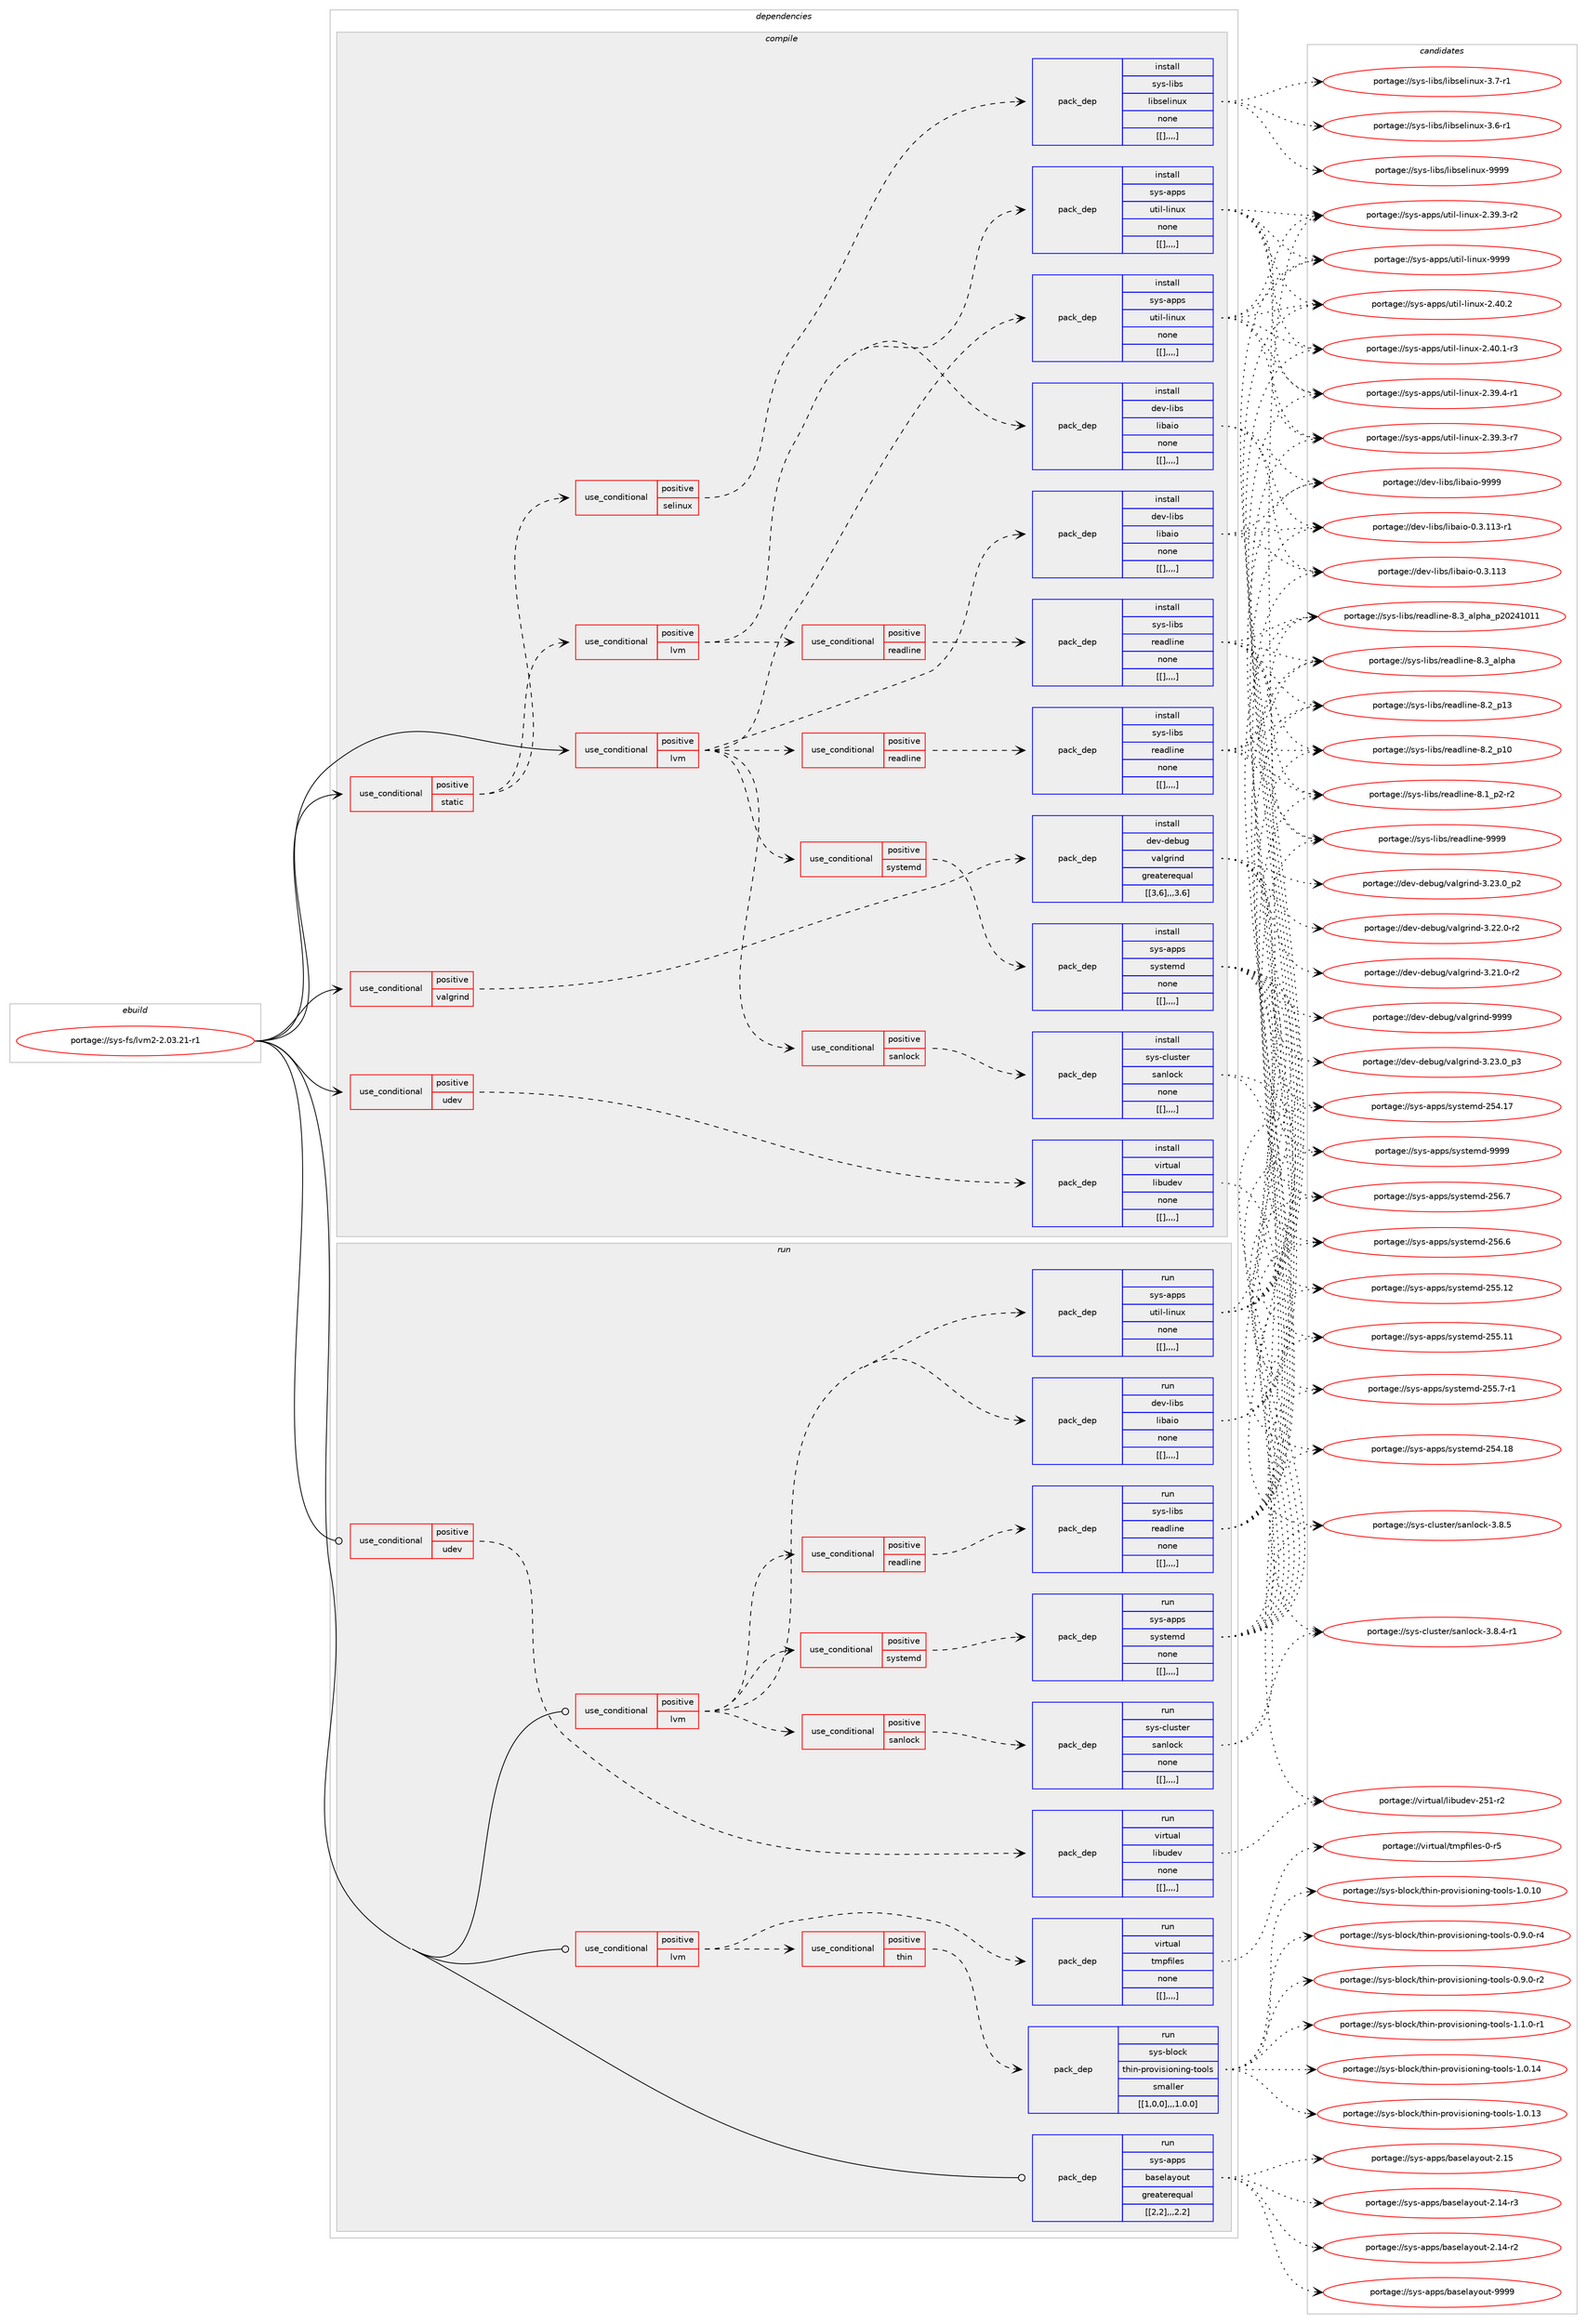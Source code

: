 digraph prolog {

# *************
# Graph options
# *************

newrank=true;
concentrate=true;
compound=true;
graph [rankdir=LR,fontname=Helvetica,fontsize=10,ranksep=1.5];#, ranksep=2.5, nodesep=0.2];
edge  [arrowhead=vee];
node  [fontname=Helvetica,fontsize=10];

# **********
# The ebuild
# **********

subgraph cluster_leftcol {
color=gray;
label=<<i>ebuild</i>>;
id [label="portage://sys-fs/lvm2-2.03.21-r1", color=red, width=4, href="../sys-fs/lvm2-2.03.21-r1.svg"];
}

# ****************
# The dependencies
# ****************

subgraph cluster_midcol {
color=gray;
label=<<i>dependencies</i>>;
subgraph cluster_compile {
fillcolor="#eeeeee";
style=filled;
label=<<i>compile</i>>;
subgraph cond123178 {
dependency460607 [label=<<TABLE BORDER="0" CELLBORDER="1" CELLSPACING="0" CELLPADDING="4"><TR><TD ROWSPAN="3" CELLPADDING="10">use_conditional</TD></TR><TR><TD>positive</TD></TR><TR><TD>lvm</TD></TR></TABLE>>, shape=none, color=red];
subgraph pack334188 {
dependency460623 [label=<<TABLE BORDER="0" CELLBORDER="1" CELLSPACING="0" CELLPADDING="4" WIDTH="220"><TR><TD ROWSPAN="6" CELLPADDING="30">pack_dep</TD></TR><TR><TD WIDTH="110">install</TD></TR><TR><TD>dev-libs</TD></TR><TR><TD>libaio</TD></TR><TR><TD>none</TD></TR><TR><TD>[[],,,,]</TD></TR></TABLE>>, shape=none, color=blue];
}
dependency460607:e -> dependency460623:w [weight=20,style="dashed",arrowhead="vee"];
subgraph pack334203 {
dependency460678 [label=<<TABLE BORDER="0" CELLBORDER="1" CELLSPACING="0" CELLPADDING="4" WIDTH="220"><TR><TD ROWSPAN="6" CELLPADDING="30">pack_dep</TD></TR><TR><TD WIDTH="110">install</TD></TR><TR><TD>sys-apps</TD></TR><TR><TD>util-linux</TD></TR><TR><TD>none</TD></TR><TR><TD>[[],,,,]</TD></TR></TABLE>>, shape=none, color=blue];
}
dependency460607:e -> dependency460678:w [weight=20,style="dashed",arrowhead="vee"];
subgraph cond123205 {
dependency460704 [label=<<TABLE BORDER="0" CELLBORDER="1" CELLSPACING="0" CELLPADDING="4"><TR><TD ROWSPAN="3" CELLPADDING="10">use_conditional</TD></TR><TR><TD>positive</TD></TR><TR><TD>readline</TD></TR></TABLE>>, shape=none, color=red];
subgraph pack334248 {
dependency460734 [label=<<TABLE BORDER="0" CELLBORDER="1" CELLSPACING="0" CELLPADDING="4" WIDTH="220"><TR><TD ROWSPAN="6" CELLPADDING="30">pack_dep</TD></TR><TR><TD WIDTH="110">install</TD></TR><TR><TD>sys-libs</TD></TR><TR><TD>readline</TD></TR><TR><TD>none</TD></TR><TR><TD>[[],,,,]</TD></TR></TABLE>>, shape=none, color=blue];
}
dependency460704:e -> dependency460734:w [weight=20,style="dashed",arrowhead="vee"];
}
dependency460607:e -> dependency460704:w [weight=20,style="dashed",arrowhead="vee"];
subgraph cond123225 {
dependency460790 [label=<<TABLE BORDER="0" CELLBORDER="1" CELLSPACING="0" CELLPADDING="4"><TR><TD ROWSPAN="3" CELLPADDING="10">use_conditional</TD></TR><TR><TD>positive</TD></TR><TR><TD>sanlock</TD></TR></TABLE>>, shape=none, color=red];
subgraph pack334321 {
dependency460842 [label=<<TABLE BORDER="0" CELLBORDER="1" CELLSPACING="0" CELLPADDING="4" WIDTH="220"><TR><TD ROWSPAN="6" CELLPADDING="30">pack_dep</TD></TR><TR><TD WIDTH="110">install</TD></TR><TR><TD>sys-cluster</TD></TR><TR><TD>sanlock</TD></TR><TR><TD>none</TD></TR><TR><TD>[[],,,,]</TD></TR></TABLE>>, shape=none, color=blue];
}
dependency460790:e -> dependency460842:w [weight=20,style="dashed",arrowhead="vee"];
}
dependency460607:e -> dependency460790:w [weight=20,style="dashed",arrowhead="vee"];
subgraph cond123264 {
dependency460859 [label=<<TABLE BORDER="0" CELLBORDER="1" CELLSPACING="0" CELLPADDING="4"><TR><TD ROWSPAN="3" CELLPADDING="10">use_conditional</TD></TR><TR><TD>positive</TD></TR><TR><TD>systemd</TD></TR></TABLE>>, shape=none, color=red];
subgraph pack334364 {
dependency460886 [label=<<TABLE BORDER="0" CELLBORDER="1" CELLSPACING="0" CELLPADDING="4" WIDTH="220"><TR><TD ROWSPAN="6" CELLPADDING="30">pack_dep</TD></TR><TR><TD WIDTH="110">install</TD></TR><TR><TD>sys-apps</TD></TR><TR><TD>systemd</TD></TR><TR><TD>none</TD></TR><TR><TD>[[],,,,]</TD></TR></TABLE>>, shape=none, color=blue];
}
dependency460859:e -> dependency460886:w [weight=20,style="dashed",arrowhead="vee"];
}
dependency460607:e -> dependency460859:w [weight=20,style="dashed",arrowhead="vee"];
}
id:e -> dependency460607:w [weight=20,style="solid",arrowhead="vee"];
subgraph cond123278 {
dependency460910 [label=<<TABLE BORDER="0" CELLBORDER="1" CELLSPACING="0" CELLPADDING="4"><TR><TD ROWSPAN="3" CELLPADDING="10">use_conditional</TD></TR><TR><TD>positive</TD></TR><TR><TD>static</TD></TR></TABLE>>, shape=none, color=red];
subgraph cond123285 {
dependency460956 [label=<<TABLE BORDER="0" CELLBORDER="1" CELLSPACING="0" CELLPADDING="4"><TR><TD ROWSPAN="3" CELLPADDING="10">use_conditional</TD></TR><TR><TD>positive</TD></TR><TR><TD>lvm</TD></TR></TABLE>>, shape=none, color=red];
subgraph pack334449 {
dependency460991 [label=<<TABLE BORDER="0" CELLBORDER="1" CELLSPACING="0" CELLPADDING="4" WIDTH="220"><TR><TD ROWSPAN="6" CELLPADDING="30">pack_dep</TD></TR><TR><TD WIDTH="110">install</TD></TR><TR><TD>dev-libs</TD></TR><TR><TD>libaio</TD></TR><TR><TD>none</TD></TR><TR><TD>[[],,,,]</TD></TR></TABLE>>, shape=none, color=blue];
}
dependency460956:e -> dependency460991:w [weight=20,style="dashed",arrowhead="vee"];
subgraph pack334460 {
dependency461007 [label=<<TABLE BORDER="0" CELLBORDER="1" CELLSPACING="0" CELLPADDING="4" WIDTH="220"><TR><TD ROWSPAN="6" CELLPADDING="30">pack_dep</TD></TR><TR><TD WIDTH="110">install</TD></TR><TR><TD>sys-apps</TD></TR><TR><TD>util-linux</TD></TR><TR><TD>none</TD></TR><TR><TD>[[],,,,]</TD></TR></TABLE>>, shape=none, color=blue];
}
dependency460956:e -> dependency461007:w [weight=20,style="dashed",arrowhead="vee"];
subgraph cond123307 {
dependency461026 [label=<<TABLE BORDER="0" CELLBORDER="1" CELLSPACING="0" CELLPADDING="4"><TR><TD ROWSPAN="3" CELLPADDING="10">use_conditional</TD></TR><TR><TD>positive</TD></TR><TR><TD>readline</TD></TR></TABLE>>, shape=none, color=red];
subgraph pack334477 {
dependency461045 [label=<<TABLE BORDER="0" CELLBORDER="1" CELLSPACING="0" CELLPADDING="4" WIDTH="220"><TR><TD ROWSPAN="6" CELLPADDING="30">pack_dep</TD></TR><TR><TD WIDTH="110">install</TD></TR><TR><TD>sys-libs</TD></TR><TR><TD>readline</TD></TR><TR><TD>none</TD></TR><TR><TD>[[],,,,]</TD></TR></TABLE>>, shape=none, color=blue];
}
dependency461026:e -> dependency461045:w [weight=20,style="dashed",arrowhead="vee"];
}
dependency460956:e -> dependency461026:w [weight=20,style="dashed",arrowhead="vee"];
}
dependency460910:e -> dependency460956:w [weight=20,style="dashed",arrowhead="vee"];
subgraph cond123321 {
dependency461077 [label=<<TABLE BORDER="0" CELLBORDER="1" CELLSPACING="0" CELLPADDING="4"><TR><TD ROWSPAN="3" CELLPADDING="10">use_conditional</TD></TR><TR><TD>positive</TD></TR><TR><TD>selinux</TD></TR></TABLE>>, shape=none, color=red];
subgraph pack334515 {
dependency461078 [label=<<TABLE BORDER="0" CELLBORDER="1" CELLSPACING="0" CELLPADDING="4" WIDTH="220"><TR><TD ROWSPAN="6" CELLPADDING="30">pack_dep</TD></TR><TR><TD WIDTH="110">install</TD></TR><TR><TD>sys-libs</TD></TR><TR><TD>libselinux</TD></TR><TR><TD>none</TD></TR><TR><TD>[[],,,,]</TD></TR></TABLE>>, shape=none, color=blue];
}
dependency461077:e -> dependency461078:w [weight=20,style="dashed",arrowhead="vee"];
}
dependency460910:e -> dependency461077:w [weight=20,style="dashed",arrowhead="vee"];
}
id:e -> dependency460910:w [weight=20,style="solid",arrowhead="vee"];
subgraph cond123329 {
dependency461118 [label=<<TABLE BORDER="0" CELLBORDER="1" CELLSPACING="0" CELLPADDING="4"><TR><TD ROWSPAN="3" CELLPADDING="10">use_conditional</TD></TR><TR><TD>positive</TD></TR><TR><TD>udev</TD></TR></TABLE>>, shape=none, color=red];
subgraph pack334545 {
dependency461137 [label=<<TABLE BORDER="0" CELLBORDER="1" CELLSPACING="0" CELLPADDING="4" WIDTH="220"><TR><TD ROWSPAN="6" CELLPADDING="30">pack_dep</TD></TR><TR><TD WIDTH="110">install</TD></TR><TR><TD>virtual</TD></TR><TR><TD>libudev</TD></TR><TR><TD>none</TD></TR><TR><TD>[[],,,,]</TD></TR></TABLE>>, shape=none, color=blue];
}
dependency461118:e -> dependency461137:w [weight=20,style="dashed",arrowhead="vee"];
}
id:e -> dependency461118:w [weight=20,style="solid",arrowhead="vee"];
subgraph cond123345 {
dependency461191 [label=<<TABLE BORDER="0" CELLBORDER="1" CELLSPACING="0" CELLPADDING="4"><TR><TD ROWSPAN="3" CELLPADDING="10">use_conditional</TD></TR><TR><TD>positive</TD></TR><TR><TD>valgrind</TD></TR></TABLE>>, shape=none, color=red];
subgraph pack334601 {
dependency461212 [label=<<TABLE BORDER="0" CELLBORDER="1" CELLSPACING="0" CELLPADDING="4" WIDTH="220"><TR><TD ROWSPAN="6" CELLPADDING="30">pack_dep</TD></TR><TR><TD WIDTH="110">install</TD></TR><TR><TD>dev-debug</TD></TR><TR><TD>valgrind</TD></TR><TR><TD>greaterequal</TD></TR><TR><TD>[[3,6],,,3.6]</TD></TR></TABLE>>, shape=none, color=blue];
}
dependency461191:e -> dependency461212:w [weight=20,style="dashed",arrowhead="vee"];
}
id:e -> dependency461191:w [weight=20,style="solid",arrowhead="vee"];
}
subgraph cluster_compileandrun {
fillcolor="#eeeeee";
style=filled;
label=<<i>compile and run</i>>;
}
subgraph cluster_run {
fillcolor="#eeeeee";
style=filled;
label=<<i>run</i>>;
subgraph cond123365 {
dependency461231 [label=<<TABLE BORDER="0" CELLBORDER="1" CELLSPACING="0" CELLPADDING="4"><TR><TD ROWSPAN="3" CELLPADDING="10">use_conditional</TD></TR><TR><TD>positive</TD></TR><TR><TD>lvm</TD></TR></TABLE>>, shape=none, color=red];
subgraph pack334630 {
dependency461261 [label=<<TABLE BORDER="0" CELLBORDER="1" CELLSPACING="0" CELLPADDING="4" WIDTH="220"><TR><TD ROWSPAN="6" CELLPADDING="30">pack_dep</TD></TR><TR><TD WIDTH="110">run</TD></TR><TR><TD>dev-libs</TD></TR><TR><TD>libaio</TD></TR><TR><TD>none</TD></TR><TR><TD>[[],,,,]</TD></TR></TABLE>>, shape=none, color=blue];
}
dependency461231:e -> dependency461261:w [weight=20,style="dashed",arrowhead="vee"];
subgraph pack334677 {
dependency461325 [label=<<TABLE BORDER="0" CELLBORDER="1" CELLSPACING="0" CELLPADDING="4" WIDTH="220"><TR><TD ROWSPAN="6" CELLPADDING="30">pack_dep</TD></TR><TR><TD WIDTH="110">run</TD></TR><TR><TD>sys-apps</TD></TR><TR><TD>util-linux</TD></TR><TR><TD>none</TD></TR><TR><TD>[[],,,,]</TD></TR></TABLE>>, shape=none, color=blue];
}
dependency461231:e -> dependency461325:w [weight=20,style="dashed",arrowhead="vee"];
subgraph cond123399 {
dependency461326 [label=<<TABLE BORDER="0" CELLBORDER="1" CELLSPACING="0" CELLPADDING="4"><TR><TD ROWSPAN="3" CELLPADDING="10">use_conditional</TD></TR><TR><TD>positive</TD></TR><TR><TD>readline</TD></TR></TABLE>>, shape=none, color=red];
subgraph pack334687 {
dependency461352 [label=<<TABLE BORDER="0" CELLBORDER="1" CELLSPACING="0" CELLPADDING="4" WIDTH="220"><TR><TD ROWSPAN="6" CELLPADDING="30">pack_dep</TD></TR><TR><TD WIDTH="110">run</TD></TR><TR><TD>sys-libs</TD></TR><TR><TD>readline</TD></TR><TR><TD>none</TD></TR><TR><TD>[[],,,,]</TD></TR></TABLE>>, shape=none, color=blue];
}
dependency461326:e -> dependency461352:w [weight=20,style="dashed",arrowhead="vee"];
}
dependency461231:e -> dependency461326:w [weight=20,style="dashed",arrowhead="vee"];
subgraph cond123411 {
dependency461357 [label=<<TABLE BORDER="0" CELLBORDER="1" CELLSPACING="0" CELLPADDING="4"><TR><TD ROWSPAN="3" CELLPADDING="10">use_conditional</TD></TR><TR><TD>positive</TD></TR><TR><TD>sanlock</TD></TR></TABLE>>, shape=none, color=red];
subgraph pack334737 {
dependency461417 [label=<<TABLE BORDER="0" CELLBORDER="1" CELLSPACING="0" CELLPADDING="4" WIDTH="220"><TR><TD ROWSPAN="6" CELLPADDING="30">pack_dep</TD></TR><TR><TD WIDTH="110">run</TD></TR><TR><TD>sys-cluster</TD></TR><TR><TD>sanlock</TD></TR><TR><TD>none</TD></TR><TR><TD>[[],,,,]</TD></TR></TABLE>>, shape=none, color=blue];
}
dependency461357:e -> dependency461417:w [weight=20,style="dashed",arrowhead="vee"];
}
dependency461231:e -> dependency461357:w [weight=20,style="dashed",arrowhead="vee"];
subgraph cond123435 {
dependency461445 [label=<<TABLE BORDER="0" CELLBORDER="1" CELLSPACING="0" CELLPADDING="4"><TR><TD ROWSPAN="3" CELLPADDING="10">use_conditional</TD></TR><TR><TD>positive</TD></TR><TR><TD>systemd</TD></TR></TABLE>>, shape=none, color=red];
subgraph pack334774 {
dependency461462 [label=<<TABLE BORDER="0" CELLBORDER="1" CELLSPACING="0" CELLPADDING="4" WIDTH="220"><TR><TD ROWSPAN="6" CELLPADDING="30">pack_dep</TD></TR><TR><TD WIDTH="110">run</TD></TR><TR><TD>sys-apps</TD></TR><TR><TD>systemd</TD></TR><TR><TD>none</TD></TR><TR><TD>[[],,,,]</TD></TR></TABLE>>, shape=none, color=blue];
}
dependency461445:e -> dependency461462:w [weight=20,style="dashed",arrowhead="vee"];
}
dependency461231:e -> dependency461445:w [weight=20,style="dashed",arrowhead="vee"];
}
id:e -> dependency461231:w [weight=20,style="solid",arrowhead="odot"];
subgraph cond123447 {
dependency461469 [label=<<TABLE BORDER="0" CELLBORDER="1" CELLSPACING="0" CELLPADDING="4"><TR><TD ROWSPAN="3" CELLPADDING="10">use_conditional</TD></TR><TR><TD>positive</TD></TR><TR><TD>lvm</TD></TR></TABLE>>, shape=none, color=red];
subgraph pack334779 {
dependency461470 [label=<<TABLE BORDER="0" CELLBORDER="1" CELLSPACING="0" CELLPADDING="4" WIDTH="220"><TR><TD ROWSPAN="6" CELLPADDING="30">pack_dep</TD></TR><TR><TD WIDTH="110">run</TD></TR><TR><TD>virtual</TD></TR><TR><TD>tmpfiles</TD></TR><TR><TD>none</TD></TR><TR><TD>[[],,,,]</TD></TR></TABLE>>, shape=none, color=blue];
}
dependency461469:e -> dependency461470:w [weight=20,style="dashed",arrowhead="vee"];
subgraph cond123449 {
dependency461486 [label=<<TABLE BORDER="0" CELLBORDER="1" CELLSPACING="0" CELLPADDING="4"><TR><TD ROWSPAN="3" CELLPADDING="10">use_conditional</TD></TR><TR><TD>positive</TD></TR><TR><TD>thin</TD></TR></TABLE>>, shape=none, color=red];
subgraph pack334802 {
dependency461522 [label=<<TABLE BORDER="0" CELLBORDER="1" CELLSPACING="0" CELLPADDING="4" WIDTH="220"><TR><TD ROWSPAN="6" CELLPADDING="30">pack_dep</TD></TR><TR><TD WIDTH="110">run</TD></TR><TR><TD>sys-block</TD></TR><TR><TD>thin-provisioning-tools</TD></TR><TR><TD>smaller</TD></TR><TR><TD>[[1,0,0],,,1.0.0]</TD></TR></TABLE>>, shape=none, color=blue];
}
dependency461486:e -> dependency461522:w [weight=20,style="dashed",arrowhead="vee"];
}
dependency461469:e -> dependency461486:w [weight=20,style="dashed",arrowhead="vee"];
}
id:e -> dependency461469:w [weight=20,style="solid",arrowhead="odot"];
subgraph cond123483 {
dependency461571 [label=<<TABLE BORDER="0" CELLBORDER="1" CELLSPACING="0" CELLPADDING="4"><TR><TD ROWSPAN="3" CELLPADDING="10">use_conditional</TD></TR><TR><TD>positive</TD></TR><TR><TD>udev</TD></TR></TABLE>>, shape=none, color=red];
subgraph pack334848 {
dependency461574 [label=<<TABLE BORDER="0" CELLBORDER="1" CELLSPACING="0" CELLPADDING="4" WIDTH="220"><TR><TD ROWSPAN="6" CELLPADDING="30">pack_dep</TD></TR><TR><TD WIDTH="110">run</TD></TR><TR><TD>virtual</TD></TR><TR><TD>libudev</TD></TR><TR><TD>none</TD></TR><TR><TD>[[],,,,]</TD></TR></TABLE>>, shape=none, color=blue];
}
dependency461571:e -> dependency461574:w [weight=20,style="dashed",arrowhead="vee"];
}
id:e -> dependency461571:w [weight=20,style="solid",arrowhead="odot"];
subgraph pack334851 {
dependency461578 [label=<<TABLE BORDER="0" CELLBORDER="1" CELLSPACING="0" CELLPADDING="4" WIDTH="220"><TR><TD ROWSPAN="6" CELLPADDING="30">pack_dep</TD></TR><TR><TD WIDTH="110">run</TD></TR><TR><TD>sys-apps</TD></TR><TR><TD>baselayout</TD></TR><TR><TD>greaterequal</TD></TR><TR><TD>[[2,2],,,2.2]</TD></TR></TABLE>>, shape=none, color=blue];
}
id:e -> dependency461578:w [weight=20,style="solid",arrowhead="odot"];
}
}

# **************
# The candidates
# **************

subgraph cluster_choices {
rank=same;
color=gray;
label=<<i>candidates</i>>;

subgraph choice333931 {
color=black;
nodesep=1;
choice10010111845108105981154710810598971051114557575757 [label="portage://dev-libs/libaio-9999", color=red, width=4,href="../dev-libs/libaio-9999.svg"];
choice100101118451081059811547108105989710511145484651464949514511449 [label="portage://dev-libs/libaio-0.3.113-r1", color=red, width=4,href="../dev-libs/libaio-0.3.113-r1.svg"];
choice10010111845108105981154710810598971051114548465146494951 [label="portage://dev-libs/libaio-0.3.113", color=red, width=4,href="../dev-libs/libaio-0.3.113.svg"];
dependency460623:e -> choice10010111845108105981154710810598971051114557575757:w [style=dotted,weight="100"];
dependency460623:e -> choice100101118451081059811547108105989710511145484651464949514511449:w [style=dotted,weight="100"];
dependency460623:e -> choice10010111845108105981154710810598971051114548465146494951:w [style=dotted,weight="100"];
}
subgraph choice333947 {
color=black;
nodesep=1;
choice115121115459711211211547117116105108451081051101171204557575757 [label="portage://sys-apps/util-linux-9999", color=red, width=4,href="../sys-apps/util-linux-9999.svg"];
choice1151211154597112112115471171161051084510810511011712045504652484650 [label="portage://sys-apps/util-linux-2.40.2", color=red, width=4,href="../sys-apps/util-linux-2.40.2.svg"];
choice11512111545971121121154711711610510845108105110117120455046524846494511451 [label="portage://sys-apps/util-linux-2.40.1-r3", color=red, width=4,href="../sys-apps/util-linux-2.40.1-r3.svg"];
choice11512111545971121121154711711610510845108105110117120455046515746524511449 [label="portage://sys-apps/util-linux-2.39.4-r1", color=red, width=4,href="../sys-apps/util-linux-2.39.4-r1.svg"];
choice11512111545971121121154711711610510845108105110117120455046515746514511455 [label="portage://sys-apps/util-linux-2.39.3-r7", color=red, width=4,href="../sys-apps/util-linux-2.39.3-r7.svg"];
choice11512111545971121121154711711610510845108105110117120455046515746514511450 [label="portage://sys-apps/util-linux-2.39.3-r2", color=red, width=4,href="../sys-apps/util-linux-2.39.3-r2.svg"];
dependency460678:e -> choice115121115459711211211547117116105108451081051101171204557575757:w [style=dotted,weight="100"];
dependency460678:e -> choice1151211154597112112115471171161051084510810511011712045504652484650:w [style=dotted,weight="100"];
dependency460678:e -> choice11512111545971121121154711711610510845108105110117120455046524846494511451:w [style=dotted,weight="100"];
dependency460678:e -> choice11512111545971121121154711711610510845108105110117120455046515746524511449:w [style=dotted,weight="100"];
dependency460678:e -> choice11512111545971121121154711711610510845108105110117120455046515746514511455:w [style=dotted,weight="100"];
dependency460678:e -> choice11512111545971121121154711711610510845108105110117120455046515746514511450:w [style=dotted,weight="100"];
}
subgraph choice333984 {
color=black;
nodesep=1;
choice115121115451081059811547114101971001081051101014557575757 [label="portage://sys-libs/readline-9999", color=red, width=4,href="../sys-libs/readline-9999.svg"];
choice1151211154510810598115471141019710010810511010145564651959710811210497951125048505249484949 [label="portage://sys-libs/readline-8.3_alpha_p20241011", color=red, width=4,href="../sys-libs/readline-8.3_alpha_p20241011.svg"];
choice1151211154510810598115471141019710010810511010145564651959710811210497 [label="portage://sys-libs/readline-8.3_alpha", color=red, width=4,href="../sys-libs/readline-8.3_alpha.svg"];
choice1151211154510810598115471141019710010810511010145564650951124951 [label="portage://sys-libs/readline-8.2_p13", color=red, width=4,href="../sys-libs/readline-8.2_p13.svg"];
choice1151211154510810598115471141019710010810511010145564650951124948 [label="portage://sys-libs/readline-8.2_p10", color=red, width=4,href="../sys-libs/readline-8.2_p10.svg"];
choice115121115451081059811547114101971001081051101014556464995112504511450 [label="portage://sys-libs/readline-8.1_p2-r2", color=red, width=4,href="../sys-libs/readline-8.1_p2-r2.svg"];
dependency460734:e -> choice115121115451081059811547114101971001081051101014557575757:w [style=dotted,weight="100"];
dependency460734:e -> choice1151211154510810598115471141019710010810511010145564651959710811210497951125048505249484949:w [style=dotted,weight="100"];
dependency460734:e -> choice1151211154510810598115471141019710010810511010145564651959710811210497:w [style=dotted,weight="100"];
dependency460734:e -> choice1151211154510810598115471141019710010810511010145564650951124951:w [style=dotted,weight="100"];
dependency460734:e -> choice1151211154510810598115471141019710010810511010145564650951124948:w [style=dotted,weight="100"];
dependency460734:e -> choice115121115451081059811547114101971001081051101014556464995112504511450:w [style=dotted,weight="100"];
}
subgraph choice334055 {
color=black;
nodesep=1;
choice1151211154599108117115116101114471159711010811199107455146564653 [label="portage://sys-cluster/sanlock-3.8.5", color=red, width=4,href="../sys-cluster/sanlock-3.8.5.svg"];
choice11512111545991081171151161011144711597110108111991074551465646524511449 [label="portage://sys-cluster/sanlock-3.8.4-r1", color=red, width=4,href="../sys-cluster/sanlock-3.8.4-r1.svg"];
dependency460842:e -> choice1151211154599108117115116101114471159711010811199107455146564653:w [style=dotted,weight="100"];
dependency460842:e -> choice11512111545991081171151161011144711597110108111991074551465646524511449:w [style=dotted,weight="100"];
}
subgraph choice334111 {
color=black;
nodesep=1;
choice1151211154597112112115471151211151161011091004557575757 [label="portage://sys-apps/systemd-9999", color=red, width=4,href="../sys-apps/systemd-9999.svg"];
choice115121115459711211211547115121115116101109100455053544655 [label="portage://sys-apps/systemd-256.7", color=red, width=4,href="../sys-apps/systemd-256.7.svg"];
choice115121115459711211211547115121115116101109100455053544654 [label="portage://sys-apps/systemd-256.6", color=red, width=4,href="../sys-apps/systemd-256.6.svg"];
choice11512111545971121121154711512111511610110910045505353464950 [label="portage://sys-apps/systemd-255.12", color=red, width=4,href="../sys-apps/systemd-255.12.svg"];
choice11512111545971121121154711512111511610110910045505353464949 [label="portage://sys-apps/systemd-255.11", color=red, width=4,href="../sys-apps/systemd-255.11.svg"];
choice1151211154597112112115471151211151161011091004550535346554511449 [label="portage://sys-apps/systemd-255.7-r1", color=red, width=4,href="../sys-apps/systemd-255.7-r1.svg"];
choice11512111545971121121154711512111511610110910045505352464956 [label="portage://sys-apps/systemd-254.18", color=red, width=4,href="../sys-apps/systemd-254.18.svg"];
choice11512111545971121121154711512111511610110910045505352464955 [label="portage://sys-apps/systemd-254.17", color=red, width=4,href="../sys-apps/systemd-254.17.svg"];
dependency460886:e -> choice1151211154597112112115471151211151161011091004557575757:w [style=dotted,weight="100"];
dependency460886:e -> choice115121115459711211211547115121115116101109100455053544655:w [style=dotted,weight="100"];
dependency460886:e -> choice115121115459711211211547115121115116101109100455053544654:w [style=dotted,weight="100"];
dependency460886:e -> choice11512111545971121121154711512111511610110910045505353464950:w [style=dotted,weight="100"];
dependency460886:e -> choice11512111545971121121154711512111511610110910045505353464949:w [style=dotted,weight="100"];
dependency460886:e -> choice1151211154597112112115471151211151161011091004550535346554511449:w [style=dotted,weight="100"];
dependency460886:e -> choice11512111545971121121154711512111511610110910045505352464956:w [style=dotted,weight="100"];
dependency460886:e -> choice11512111545971121121154711512111511610110910045505352464955:w [style=dotted,weight="100"];
}
subgraph choice334118 {
color=black;
nodesep=1;
choice10010111845108105981154710810598971051114557575757 [label="portage://dev-libs/libaio-9999", color=red, width=4,href="../dev-libs/libaio-9999.svg"];
choice100101118451081059811547108105989710511145484651464949514511449 [label="portage://dev-libs/libaio-0.3.113-r1", color=red, width=4,href="../dev-libs/libaio-0.3.113-r1.svg"];
choice10010111845108105981154710810598971051114548465146494951 [label="portage://dev-libs/libaio-0.3.113", color=red, width=4,href="../dev-libs/libaio-0.3.113.svg"];
dependency460991:e -> choice10010111845108105981154710810598971051114557575757:w [style=dotted,weight="100"];
dependency460991:e -> choice100101118451081059811547108105989710511145484651464949514511449:w [style=dotted,weight="100"];
dependency460991:e -> choice10010111845108105981154710810598971051114548465146494951:w [style=dotted,weight="100"];
}
subgraph choice334152 {
color=black;
nodesep=1;
choice115121115459711211211547117116105108451081051101171204557575757 [label="portage://sys-apps/util-linux-9999", color=red, width=4,href="../sys-apps/util-linux-9999.svg"];
choice1151211154597112112115471171161051084510810511011712045504652484650 [label="portage://sys-apps/util-linux-2.40.2", color=red, width=4,href="../sys-apps/util-linux-2.40.2.svg"];
choice11512111545971121121154711711610510845108105110117120455046524846494511451 [label="portage://sys-apps/util-linux-2.40.1-r3", color=red, width=4,href="../sys-apps/util-linux-2.40.1-r3.svg"];
choice11512111545971121121154711711610510845108105110117120455046515746524511449 [label="portage://sys-apps/util-linux-2.39.4-r1", color=red, width=4,href="../sys-apps/util-linux-2.39.4-r1.svg"];
choice11512111545971121121154711711610510845108105110117120455046515746514511455 [label="portage://sys-apps/util-linux-2.39.3-r7", color=red, width=4,href="../sys-apps/util-linux-2.39.3-r7.svg"];
choice11512111545971121121154711711610510845108105110117120455046515746514511450 [label="portage://sys-apps/util-linux-2.39.3-r2", color=red, width=4,href="../sys-apps/util-linux-2.39.3-r2.svg"];
dependency461007:e -> choice115121115459711211211547117116105108451081051101171204557575757:w [style=dotted,weight="100"];
dependency461007:e -> choice1151211154597112112115471171161051084510810511011712045504652484650:w [style=dotted,weight="100"];
dependency461007:e -> choice11512111545971121121154711711610510845108105110117120455046524846494511451:w [style=dotted,weight="100"];
dependency461007:e -> choice11512111545971121121154711711610510845108105110117120455046515746524511449:w [style=dotted,weight="100"];
dependency461007:e -> choice11512111545971121121154711711610510845108105110117120455046515746514511455:w [style=dotted,weight="100"];
dependency461007:e -> choice11512111545971121121154711711610510845108105110117120455046515746514511450:w [style=dotted,weight="100"];
}
subgraph choice334180 {
color=black;
nodesep=1;
choice115121115451081059811547114101971001081051101014557575757 [label="portage://sys-libs/readline-9999", color=red, width=4,href="../sys-libs/readline-9999.svg"];
choice1151211154510810598115471141019710010810511010145564651959710811210497951125048505249484949 [label="portage://sys-libs/readline-8.3_alpha_p20241011", color=red, width=4,href="../sys-libs/readline-8.3_alpha_p20241011.svg"];
choice1151211154510810598115471141019710010810511010145564651959710811210497 [label="portage://sys-libs/readline-8.3_alpha", color=red, width=4,href="../sys-libs/readline-8.3_alpha.svg"];
choice1151211154510810598115471141019710010810511010145564650951124951 [label="portage://sys-libs/readline-8.2_p13", color=red, width=4,href="../sys-libs/readline-8.2_p13.svg"];
choice1151211154510810598115471141019710010810511010145564650951124948 [label="portage://sys-libs/readline-8.2_p10", color=red, width=4,href="../sys-libs/readline-8.2_p10.svg"];
choice115121115451081059811547114101971001081051101014556464995112504511450 [label="portage://sys-libs/readline-8.1_p2-r2", color=red, width=4,href="../sys-libs/readline-8.1_p2-r2.svg"];
dependency461045:e -> choice115121115451081059811547114101971001081051101014557575757:w [style=dotted,weight="100"];
dependency461045:e -> choice1151211154510810598115471141019710010810511010145564651959710811210497951125048505249484949:w [style=dotted,weight="100"];
dependency461045:e -> choice1151211154510810598115471141019710010810511010145564651959710811210497:w [style=dotted,weight="100"];
dependency461045:e -> choice1151211154510810598115471141019710010810511010145564650951124951:w [style=dotted,weight="100"];
dependency461045:e -> choice1151211154510810598115471141019710010810511010145564650951124948:w [style=dotted,weight="100"];
dependency461045:e -> choice115121115451081059811547114101971001081051101014556464995112504511450:w [style=dotted,weight="100"];
}
subgraph choice334201 {
color=black;
nodesep=1;
choice115121115451081059811547108105981151011081051101171204557575757 [label="portage://sys-libs/libselinux-9999", color=red, width=4,href="../sys-libs/libselinux-9999.svg"];
choice11512111545108105981154710810598115101108105110117120455146554511449 [label="portage://sys-libs/libselinux-3.7-r1", color=red, width=4,href="../sys-libs/libselinux-3.7-r1.svg"];
choice11512111545108105981154710810598115101108105110117120455146544511449 [label="portage://sys-libs/libselinux-3.6-r1", color=red, width=4,href="../sys-libs/libselinux-3.6-r1.svg"];
dependency461078:e -> choice115121115451081059811547108105981151011081051101171204557575757:w [style=dotted,weight="100"];
dependency461078:e -> choice11512111545108105981154710810598115101108105110117120455146554511449:w [style=dotted,weight="100"];
dependency461078:e -> choice11512111545108105981154710810598115101108105110117120455146544511449:w [style=dotted,weight="100"];
}
subgraph choice334274 {
color=black;
nodesep=1;
choice118105114116117971084710810598117100101118455053494511450 [label="portage://virtual/libudev-251-r2", color=red, width=4,href="../virtual/libudev-251-r2.svg"];
dependency461137:e -> choice118105114116117971084710810598117100101118455053494511450:w [style=dotted,weight="100"];
}
subgraph choice334290 {
color=black;
nodesep=1;
choice100101118451001019811710347118971081031141051101004557575757 [label="portage://dev-debug/valgrind-9999", color=red, width=4,href="../dev-debug/valgrind-9999.svg"];
choice10010111845100101981171034711897108103114105110100455146505146489511251 [label="portage://dev-debug/valgrind-3.23.0_p3", color=red, width=4,href="../dev-debug/valgrind-3.23.0_p3.svg"];
choice10010111845100101981171034711897108103114105110100455146505146489511250 [label="portage://dev-debug/valgrind-3.23.0_p2", color=red, width=4,href="../dev-debug/valgrind-3.23.0_p2.svg"];
choice10010111845100101981171034711897108103114105110100455146505046484511450 [label="portage://dev-debug/valgrind-3.22.0-r2", color=red, width=4,href="../dev-debug/valgrind-3.22.0-r2.svg"];
choice10010111845100101981171034711897108103114105110100455146504946484511450 [label="portage://dev-debug/valgrind-3.21.0-r2", color=red, width=4,href="../dev-debug/valgrind-3.21.0-r2.svg"];
dependency461212:e -> choice100101118451001019811710347118971081031141051101004557575757:w [style=dotted,weight="100"];
dependency461212:e -> choice10010111845100101981171034711897108103114105110100455146505146489511251:w [style=dotted,weight="100"];
dependency461212:e -> choice10010111845100101981171034711897108103114105110100455146505146489511250:w [style=dotted,weight="100"];
dependency461212:e -> choice10010111845100101981171034711897108103114105110100455146505046484511450:w [style=dotted,weight="100"];
dependency461212:e -> choice10010111845100101981171034711897108103114105110100455146504946484511450:w [style=dotted,weight="100"];
}
subgraph choice334307 {
color=black;
nodesep=1;
choice10010111845108105981154710810598971051114557575757 [label="portage://dev-libs/libaio-9999", color=red, width=4,href="../dev-libs/libaio-9999.svg"];
choice100101118451081059811547108105989710511145484651464949514511449 [label="portage://dev-libs/libaio-0.3.113-r1", color=red, width=4,href="../dev-libs/libaio-0.3.113-r1.svg"];
choice10010111845108105981154710810598971051114548465146494951 [label="portage://dev-libs/libaio-0.3.113", color=red, width=4,href="../dev-libs/libaio-0.3.113.svg"];
dependency461261:e -> choice10010111845108105981154710810598971051114557575757:w [style=dotted,weight="100"];
dependency461261:e -> choice100101118451081059811547108105989710511145484651464949514511449:w [style=dotted,weight="100"];
dependency461261:e -> choice10010111845108105981154710810598971051114548465146494951:w [style=dotted,weight="100"];
}
subgraph choice334325 {
color=black;
nodesep=1;
choice115121115459711211211547117116105108451081051101171204557575757 [label="portage://sys-apps/util-linux-9999", color=red, width=4,href="../sys-apps/util-linux-9999.svg"];
choice1151211154597112112115471171161051084510810511011712045504652484650 [label="portage://sys-apps/util-linux-2.40.2", color=red, width=4,href="../sys-apps/util-linux-2.40.2.svg"];
choice11512111545971121121154711711610510845108105110117120455046524846494511451 [label="portage://sys-apps/util-linux-2.40.1-r3", color=red, width=4,href="../sys-apps/util-linux-2.40.1-r3.svg"];
choice11512111545971121121154711711610510845108105110117120455046515746524511449 [label="portage://sys-apps/util-linux-2.39.4-r1", color=red, width=4,href="../sys-apps/util-linux-2.39.4-r1.svg"];
choice11512111545971121121154711711610510845108105110117120455046515746514511455 [label="portage://sys-apps/util-linux-2.39.3-r7", color=red, width=4,href="../sys-apps/util-linux-2.39.3-r7.svg"];
choice11512111545971121121154711711610510845108105110117120455046515746514511450 [label="portage://sys-apps/util-linux-2.39.3-r2", color=red, width=4,href="../sys-apps/util-linux-2.39.3-r2.svg"];
dependency461325:e -> choice115121115459711211211547117116105108451081051101171204557575757:w [style=dotted,weight="100"];
dependency461325:e -> choice1151211154597112112115471171161051084510810511011712045504652484650:w [style=dotted,weight="100"];
dependency461325:e -> choice11512111545971121121154711711610510845108105110117120455046524846494511451:w [style=dotted,weight="100"];
dependency461325:e -> choice11512111545971121121154711711610510845108105110117120455046515746524511449:w [style=dotted,weight="100"];
dependency461325:e -> choice11512111545971121121154711711610510845108105110117120455046515746514511455:w [style=dotted,weight="100"];
dependency461325:e -> choice11512111545971121121154711711610510845108105110117120455046515746514511450:w [style=dotted,weight="100"];
}
subgraph choice334333 {
color=black;
nodesep=1;
choice115121115451081059811547114101971001081051101014557575757 [label="portage://sys-libs/readline-9999", color=red, width=4,href="../sys-libs/readline-9999.svg"];
choice1151211154510810598115471141019710010810511010145564651959710811210497951125048505249484949 [label="portage://sys-libs/readline-8.3_alpha_p20241011", color=red, width=4,href="../sys-libs/readline-8.3_alpha_p20241011.svg"];
choice1151211154510810598115471141019710010810511010145564651959710811210497 [label="portage://sys-libs/readline-8.3_alpha", color=red, width=4,href="../sys-libs/readline-8.3_alpha.svg"];
choice1151211154510810598115471141019710010810511010145564650951124951 [label="portage://sys-libs/readline-8.2_p13", color=red, width=4,href="../sys-libs/readline-8.2_p13.svg"];
choice1151211154510810598115471141019710010810511010145564650951124948 [label="portage://sys-libs/readline-8.2_p10", color=red, width=4,href="../sys-libs/readline-8.2_p10.svg"];
choice115121115451081059811547114101971001081051101014556464995112504511450 [label="portage://sys-libs/readline-8.1_p2-r2", color=red, width=4,href="../sys-libs/readline-8.1_p2-r2.svg"];
dependency461352:e -> choice115121115451081059811547114101971001081051101014557575757:w [style=dotted,weight="100"];
dependency461352:e -> choice1151211154510810598115471141019710010810511010145564651959710811210497951125048505249484949:w [style=dotted,weight="100"];
dependency461352:e -> choice1151211154510810598115471141019710010810511010145564651959710811210497:w [style=dotted,weight="100"];
dependency461352:e -> choice1151211154510810598115471141019710010810511010145564650951124951:w [style=dotted,weight="100"];
dependency461352:e -> choice1151211154510810598115471141019710010810511010145564650951124948:w [style=dotted,weight="100"];
dependency461352:e -> choice115121115451081059811547114101971001081051101014556464995112504511450:w [style=dotted,weight="100"];
}
subgraph choice334389 {
color=black;
nodesep=1;
choice1151211154599108117115116101114471159711010811199107455146564653 [label="portage://sys-cluster/sanlock-3.8.5", color=red, width=4,href="../sys-cluster/sanlock-3.8.5.svg"];
choice11512111545991081171151161011144711597110108111991074551465646524511449 [label="portage://sys-cluster/sanlock-3.8.4-r1", color=red, width=4,href="../sys-cluster/sanlock-3.8.4-r1.svg"];
dependency461417:e -> choice1151211154599108117115116101114471159711010811199107455146564653:w [style=dotted,weight="100"];
dependency461417:e -> choice11512111545991081171151161011144711597110108111991074551465646524511449:w [style=dotted,weight="100"];
}
subgraph choice334393 {
color=black;
nodesep=1;
choice1151211154597112112115471151211151161011091004557575757 [label="portage://sys-apps/systemd-9999", color=red, width=4,href="../sys-apps/systemd-9999.svg"];
choice115121115459711211211547115121115116101109100455053544655 [label="portage://sys-apps/systemd-256.7", color=red, width=4,href="../sys-apps/systemd-256.7.svg"];
choice115121115459711211211547115121115116101109100455053544654 [label="portage://sys-apps/systemd-256.6", color=red, width=4,href="../sys-apps/systemd-256.6.svg"];
choice11512111545971121121154711512111511610110910045505353464950 [label="portage://sys-apps/systemd-255.12", color=red, width=4,href="../sys-apps/systemd-255.12.svg"];
choice11512111545971121121154711512111511610110910045505353464949 [label="portage://sys-apps/systemd-255.11", color=red, width=4,href="../sys-apps/systemd-255.11.svg"];
choice1151211154597112112115471151211151161011091004550535346554511449 [label="portage://sys-apps/systemd-255.7-r1", color=red, width=4,href="../sys-apps/systemd-255.7-r1.svg"];
choice11512111545971121121154711512111511610110910045505352464956 [label="portage://sys-apps/systemd-254.18", color=red, width=4,href="../sys-apps/systemd-254.18.svg"];
choice11512111545971121121154711512111511610110910045505352464955 [label="portage://sys-apps/systemd-254.17", color=red, width=4,href="../sys-apps/systemd-254.17.svg"];
dependency461462:e -> choice1151211154597112112115471151211151161011091004557575757:w [style=dotted,weight="100"];
dependency461462:e -> choice115121115459711211211547115121115116101109100455053544655:w [style=dotted,weight="100"];
dependency461462:e -> choice115121115459711211211547115121115116101109100455053544654:w [style=dotted,weight="100"];
dependency461462:e -> choice11512111545971121121154711512111511610110910045505353464950:w [style=dotted,weight="100"];
dependency461462:e -> choice11512111545971121121154711512111511610110910045505353464949:w [style=dotted,weight="100"];
dependency461462:e -> choice1151211154597112112115471151211151161011091004550535346554511449:w [style=dotted,weight="100"];
dependency461462:e -> choice11512111545971121121154711512111511610110910045505352464956:w [style=dotted,weight="100"];
dependency461462:e -> choice11512111545971121121154711512111511610110910045505352464955:w [style=dotted,weight="100"];
}
subgraph choice334456 {
color=black;
nodesep=1;
choice118105114116117971084711610911210210510810111545484511453 [label="portage://virtual/tmpfiles-0-r5", color=red, width=4,href="../virtual/tmpfiles-0-r5.svg"];
dependency461470:e -> choice118105114116117971084711610911210210510810111545484511453:w [style=dotted,weight="100"];
}
subgraph choice334481 {
color=black;
nodesep=1;
choice1151211154598108111991074711610410511045112114111118105115105111110105110103451161111111081154549464946484511449 [label="portage://sys-block/thin-provisioning-tools-1.1.0-r1", color=red, width=4,href="../sys-block/thin-provisioning-tools-1.1.0-r1.svg"];
choice11512111545981081119910747116104105110451121141111181051151051111101051101034511611111110811545494648464952 [label="portage://sys-block/thin-provisioning-tools-1.0.14", color=red, width=4,href="../sys-block/thin-provisioning-tools-1.0.14.svg"];
choice11512111545981081119910747116104105110451121141111181051151051111101051101034511611111110811545494648464951 [label="portage://sys-block/thin-provisioning-tools-1.0.13", color=red, width=4,href="../sys-block/thin-provisioning-tools-1.0.13.svg"];
choice11512111545981081119910747116104105110451121141111181051151051111101051101034511611111110811545494648464948 [label="portage://sys-block/thin-provisioning-tools-1.0.10", color=red, width=4,href="../sys-block/thin-provisioning-tools-1.0.10.svg"];
choice1151211154598108111991074711610410511045112114111118105115105111110105110103451161111111081154548465746484511452 [label="portage://sys-block/thin-provisioning-tools-0.9.0-r4", color=red, width=4,href="../sys-block/thin-provisioning-tools-0.9.0-r4.svg"];
choice1151211154598108111991074711610410511045112114111118105115105111110105110103451161111111081154548465746484511450 [label="portage://sys-block/thin-provisioning-tools-0.9.0-r2", color=red, width=4,href="../sys-block/thin-provisioning-tools-0.9.0-r2.svg"];
dependency461522:e -> choice1151211154598108111991074711610410511045112114111118105115105111110105110103451161111111081154549464946484511449:w [style=dotted,weight="100"];
dependency461522:e -> choice11512111545981081119910747116104105110451121141111181051151051111101051101034511611111110811545494648464952:w [style=dotted,weight="100"];
dependency461522:e -> choice11512111545981081119910747116104105110451121141111181051151051111101051101034511611111110811545494648464951:w [style=dotted,weight="100"];
dependency461522:e -> choice11512111545981081119910747116104105110451121141111181051151051111101051101034511611111110811545494648464948:w [style=dotted,weight="100"];
dependency461522:e -> choice1151211154598108111991074711610410511045112114111118105115105111110105110103451161111111081154548465746484511452:w [style=dotted,weight="100"];
dependency461522:e -> choice1151211154598108111991074711610410511045112114111118105115105111110105110103451161111111081154548465746484511450:w [style=dotted,weight="100"];
}
subgraph choice334488 {
color=black;
nodesep=1;
choice118105114116117971084710810598117100101118455053494511450 [label="portage://virtual/libudev-251-r2", color=red, width=4,href="../virtual/libudev-251-r2.svg"];
dependency461574:e -> choice118105114116117971084710810598117100101118455053494511450:w [style=dotted,weight="100"];
}
subgraph choice334490 {
color=black;
nodesep=1;
choice1151211154597112112115479897115101108971211111171164557575757 [label="portage://sys-apps/baselayout-9999", color=red, width=4,href="../sys-apps/baselayout-9999.svg"];
choice1151211154597112112115479897115101108971211111171164550464953 [label="portage://sys-apps/baselayout-2.15", color=red, width=4,href="../sys-apps/baselayout-2.15.svg"];
choice11512111545971121121154798971151011089712111111711645504649524511451 [label="portage://sys-apps/baselayout-2.14-r3", color=red, width=4,href="../sys-apps/baselayout-2.14-r3.svg"];
choice11512111545971121121154798971151011089712111111711645504649524511450 [label="portage://sys-apps/baselayout-2.14-r2", color=red, width=4,href="../sys-apps/baselayout-2.14-r2.svg"];
dependency461578:e -> choice1151211154597112112115479897115101108971211111171164557575757:w [style=dotted,weight="100"];
dependency461578:e -> choice1151211154597112112115479897115101108971211111171164550464953:w [style=dotted,weight="100"];
dependency461578:e -> choice11512111545971121121154798971151011089712111111711645504649524511451:w [style=dotted,weight="100"];
dependency461578:e -> choice11512111545971121121154798971151011089712111111711645504649524511450:w [style=dotted,weight="100"];
}
}

}
